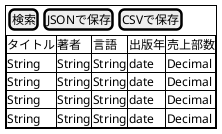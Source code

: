 @startuml
salt
{+
  {
   [検索] | [JSONで保存] | [CSVで保存]
  }

  {#
  タイトル | 著者    | 言語    | 出版年 | 売上部数
  String  | String | String  | date  | Decimal
  String  | String | String  | date  | Decimal
  String  | String | String  | date  | Decimal
  String  | String | String  | date  | Decimal
  }
}
@enduml